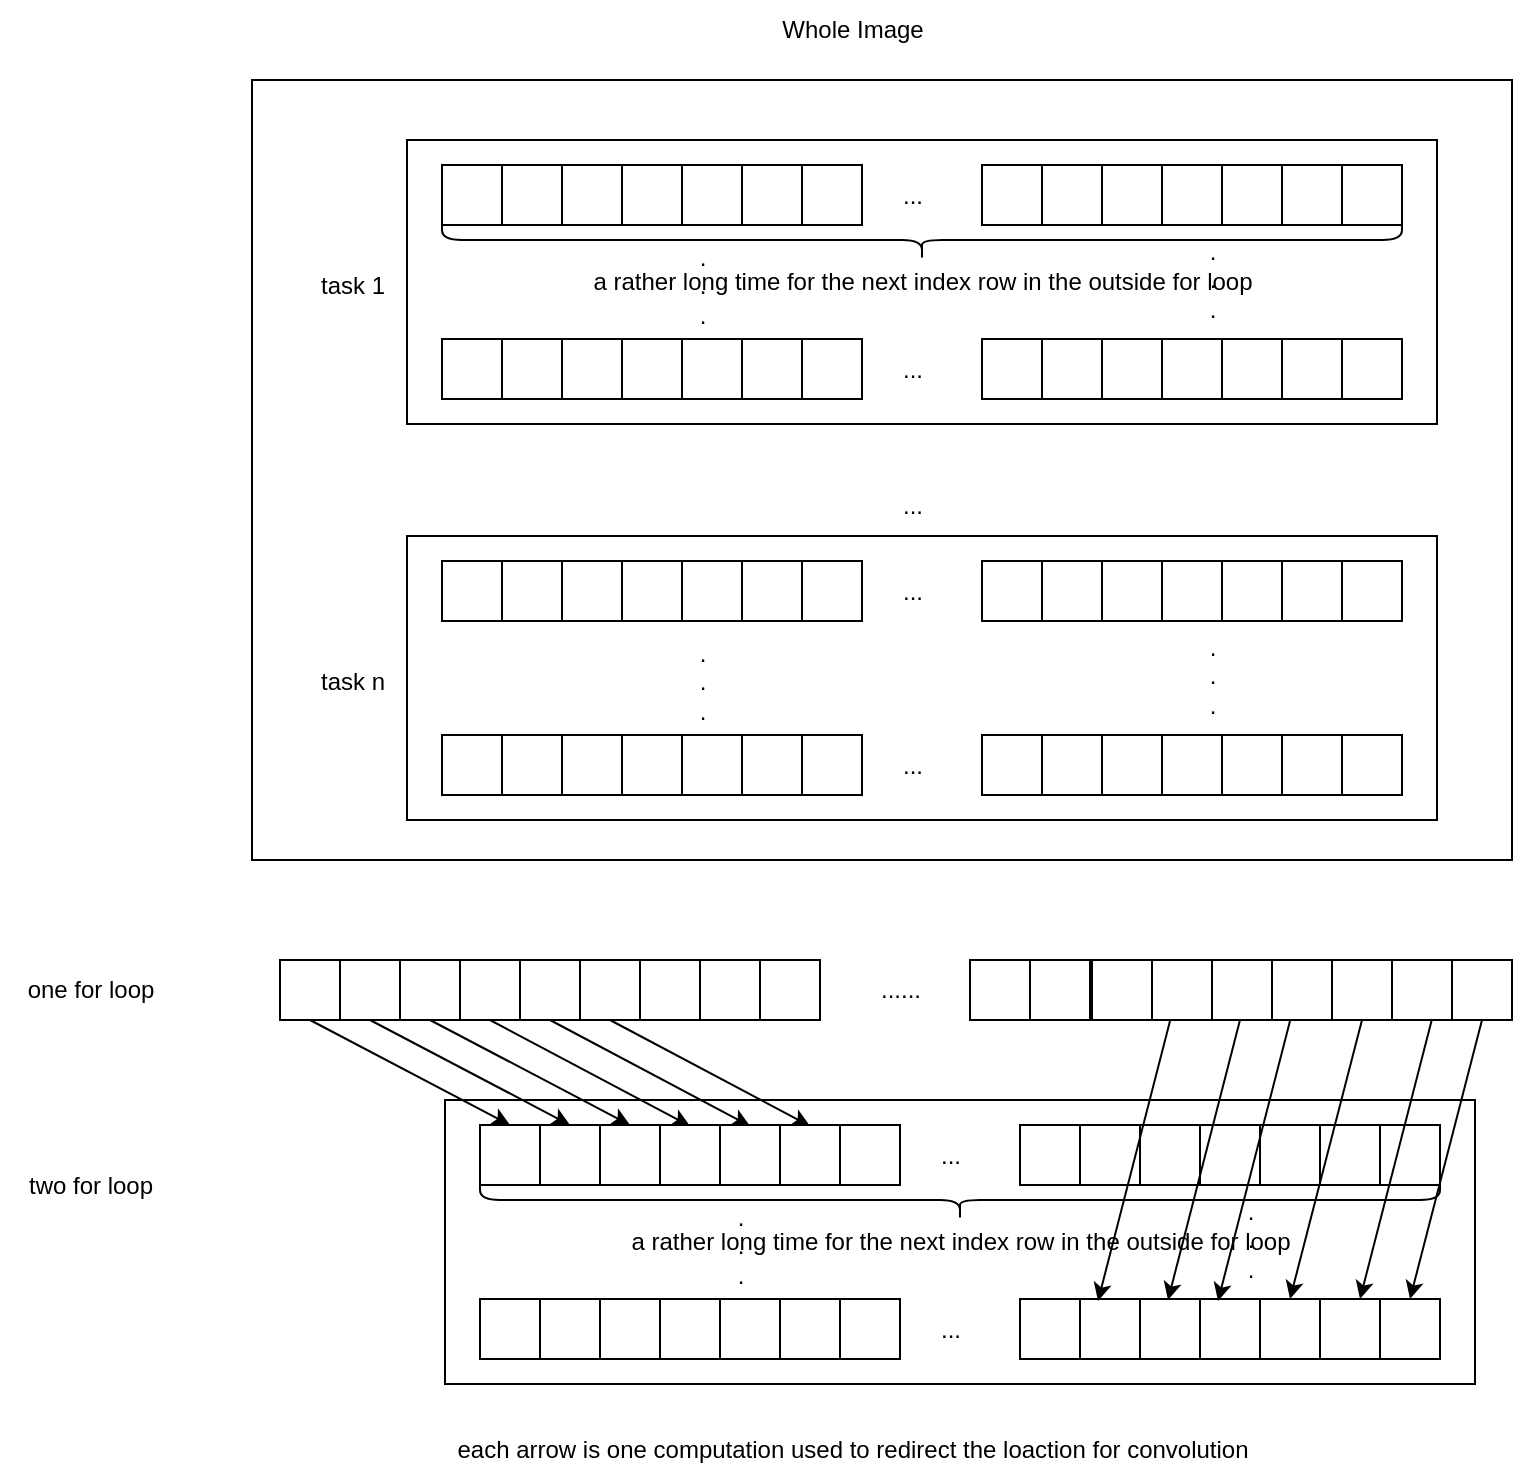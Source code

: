 <mxfile version="22.0.4" type="device">
  <diagram name="Page-1" id="N1jnjhs2TgwopPefJ2I7">
    <mxGraphModel dx="1363" dy="3126" grid="1" gridSize="10" guides="1" tooltips="1" connect="1" arrows="1" fold="1" page="1" pageScale="1" pageWidth="850" pageHeight="1100" math="0" shadow="0">
      <root>
        <mxCell id="0" />
        <mxCell id="1" parent="0" />
        <mxCell id="KQO8Vrs6MrCLd3Il5mY6-126" value="" style="rounded=0;whiteSpace=wrap;html=1;" vertex="1" parent="1">
          <mxGeometry x="246" y="750" width="630" height="390" as="geometry" />
        </mxCell>
        <mxCell id="KQO8Vrs6MrCLd3Il5mY6-127" value="a rather long time for the next index row in the outside for loop" style="rounded=0;whiteSpace=wrap;html=1;" vertex="1" parent="1">
          <mxGeometry x="323.5" y="780" width="515" height="142" as="geometry" />
        </mxCell>
        <mxCell id="KQO8Vrs6MrCLd3Il5mY6-128" value="" style="rounded=0;whiteSpace=wrap;html=1;" vertex="1" parent="1">
          <mxGeometry x="341" y="792.5" width="30" height="30" as="geometry" />
        </mxCell>
        <mxCell id="KQO8Vrs6MrCLd3Il5mY6-129" value="" style="rounded=0;whiteSpace=wrap;html=1;" vertex="1" parent="1">
          <mxGeometry x="371" y="792.5" width="30" height="30" as="geometry" />
        </mxCell>
        <mxCell id="KQO8Vrs6MrCLd3Il5mY6-130" value="" style="rounded=0;whiteSpace=wrap;html=1;" vertex="1" parent="1">
          <mxGeometry x="401" y="792.5" width="30" height="30" as="geometry" />
        </mxCell>
        <mxCell id="KQO8Vrs6MrCLd3Il5mY6-131" value="" style="rounded=0;whiteSpace=wrap;html=1;" vertex="1" parent="1">
          <mxGeometry x="431" y="792.5" width="30" height="30" as="geometry" />
        </mxCell>
        <mxCell id="KQO8Vrs6MrCLd3Il5mY6-132" value="" style="rounded=0;whiteSpace=wrap;html=1;" vertex="1" parent="1">
          <mxGeometry x="461" y="792.5" width="30" height="30" as="geometry" />
        </mxCell>
        <mxCell id="KQO8Vrs6MrCLd3Il5mY6-133" value="" style="rounded=0;whiteSpace=wrap;html=1;" vertex="1" parent="1">
          <mxGeometry x="491" y="792.5" width="30" height="30" as="geometry" />
        </mxCell>
        <mxCell id="KQO8Vrs6MrCLd3Il5mY6-134" value="" style="rounded=0;whiteSpace=wrap;html=1;" vertex="1" parent="1">
          <mxGeometry x="521" y="792.5" width="30" height="30" as="geometry" />
        </mxCell>
        <mxCell id="KQO8Vrs6MrCLd3Il5mY6-135" value="" style="rounded=0;whiteSpace=wrap;html=1;" vertex="1" parent="1">
          <mxGeometry x="611" y="792.5" width="30" height="30" as="geometry" />
        </mxCell>
        <mxCell id="KQO8Vrs6MrCLd3Il5mY6-136" value="" style="rounded=0;whiteSpace=wrap;html=1;" vertex="1" parent="1">
          <mxGeometry x="641" y="792.5" width="30" height="30" as="geometry" />
        </mxCell>
        <mxCell id="KQO8Vrs6MrCLd3Il5mY6-137" value="" style="rounded=0;whiteSpace=wrap;html=1;" vertex="1" parent="1">
          <mxGeometry x="671" y="792.5" width="30" height="30" as="geometry" />
        </mxCell>
        <mxCell id="KQO8Vrs6MrCLd3Il5mY6-138" value="" style="rounded=0;whiteSpace=wrap;html=1;" vertex="1" parent="1">
          <mxGeometry x="701" y="792.5" width="30" height="30" as="geometry" />
        </mxCell>
        <mxCell id="KQO8Vrs6MrCLd3Il5mY6-139" value="" style="rounded=0;whiteSpace=wrap;html=1;" vertex="1" parent="1">
          <mxGeometry x="731" y="792.5" width="30" height="30" as="geometry" />
        </mxCell>
        <mxCell id="KQO8Vrs6MrCLd3Il5mY6-140" value="" style="rounded=0;whiteSpace=wrap;html=1;" vertex="1" parent="1">
          <mxGeometry x="761" y="792.5" width="30" height="30" as="geometry" />
        </mxCell>
        <mxCell id="KQO8Vrs6MrCLd3Il5mY6-141" value="" style="rounded=0;whiteSpace=wrap;html=1;" vertex="1" parent="1">
          <mxGeometry x="791" y="792.5" width="30" height="30" as="geometry" />
        </mxCell>
        <mxCell id="KQO8Vrs6MrCLd3Il5mY6-142" value="..." style="text;html=1;align=center;verticalAlign=middle;resizable=0;points=[];autosize=1;strokeColor=none;fillColor=none;" vertex="1" parent="1">
          <mxGeometry x="561" y="792.5" width="30" height="30" as="geometry" />
        </mxCell>
        <mxCell id="KQO8Vrs6MrCLd3Il5mY6-143" value="" style="rounded=0;whiteSpace=wrap;html=1;" vertex="1" parent="1">
          <mxGeometry x="341" y="879.5" width="30" height="30" as="geometry" />
        </mxCell>
        <mxCell id="KQO8Vrs6MrCLd3Il5mY6-144" value="" style="rounded=0;whiteSpace=wrap;html=1;" vertex="1" parent="1">
          <mxGeometry x="371" y="879.5" width="30" height="30" as="geometry" />
        </mxCell>
        <mxCell id="KQO8Vrs6MrCLd3Il5mY6-145" value="" style="rounded=0;whiteSpace=wrap;html=1;" vertex="1" parent="1">
          <mxGeometry x="401" y="879.5" width="30" height="30" as="geometry" />
        </mxCell>
        <mxCell id="KQO8Vrs6MrCLd3Il5mY6-146" value="" style="rounded=0;whiteSpace=wrap;html=1;" vertex="1" parent="1">
          <mxGeometry x="431" y="879.5" width="30" height="30" as="geometry" />
        </mxCell>
        <mxCell id="KQO8Vrs6MrCLd3Il5mY6-147" value="" style="rounded=0;whiteSpace=wrap;html=1;" vertex="1" parent="1">
          <mxGeometry x="461" y="879.5" width="30" height="30" as="geometry" />
        </mxCell>
        <mxCell id="KQO8Vrs6MrCLd3Il5mY6-148" value="" style="rounded=0;whiteSpace=wrap;html=1;" vertex="1" parent="1">
          <mxGeometry x="491" y="879.5" width="30" height="30" as="geometry" />
        </mxCell>
        <mxCell id="KQO8Vrs6MrCLd3Il5mY6-149" value="" style="rounded=0;whiteSpace=wrap;html=1;" vertex="1" parent="1">
          <mxGeometry x="521" y="879.5" width="30" height="30" as="geometry" />
        </mxCell>
        <mxCell id="KQO8Vrs6MrCLd3Il5mY6-150" value="" style="rounded=0;whiteSpace=wrap;html=1;" vertex="1" parent="1">
          <mxGeometry x="611" y="879.5" width="30" height="30" as="geometry" />
        </mxCell>
        <mxCell id="KQO8Vrs6MrCLd3Il5mY6-151" value="" style="rounded=0;whiteSpace=wrap;html=1;" vertex="1" parent="1">
          <mxGeometry x="641" y="879.5" width="30" height="30" as="geometry" />
        </mxCell>
        <mxCell id="KQO8Vrs6MrCLd3Il5mY6-152" value="" style="rounded=0;whiteSpace=wrap;html=1;" vertex="1" parent="1">
          <mxGeometry x="671" y="879.5" width="30" height="30" as="geometry" />
        </mxCell>
        <mxCell id="KQO8Vrs6MrCLd3Il5mY6-153" value="" style="rounded=0;whiteSpace=wrap;html=1;" vertex="1" parent="1">
          <mxGeometry x="701" y="879.5" width="30" height="30" as="geometry" />
        </mxCell>
        <mxCell id="KQO8Vrs6MrCLd3Il5mY6-154" value="" style="rounded=0;whiteSpace=wrap;html=1;" vertex="1" parent="1">
          <mxGeometry x="731" y="879.5" width="30" height="30" as="geometry" />
        </mxCell>
        <mxCell id="KQO8Vrs6MrCLd3Il5mY6-155" value="" style="rounded=0;whiteSpace=wrap;html=1;" vertex="1" parent="1">
          <mxGeometry x="761" y="879.5" width="30" height="30" as="geometry" />
        </mxCell>
        <mxCell id="KQO8Vrs6MrCLd3Il5mY6-156" value="" style="rounded=0;whiteSpace=wrap;html=1;" vertex="1" parent="1">
          <mxGeometry x="791" y="879.5" width="30" height="30" as="geometry" />
        </mxCell>
        <mxCell id="KQO8Vrs6MrCLd3Il5mY6-157" value="..." style="text;html=1;align=center;verticalAlign=middle;resizable=0;points=[];autosize=1;strokeColor=none;fillColor=none;" vertex="1" parent="1">
          <mxGeometry x="561" y="879.5" width="30" height="30" as="geometry" />
        </mxCell>
        <mxCell id="KQO8Vrs6MrCLd3Il5mY6-158" value=".&lt;br&gt;.&lt;br&gt;.&lt;br&gt;" style="text;html=1;align=center;verticalAlign=middle;resizable=0;points=[];autosize=1;strokeColor=none;fillColor=none;" vertex="1" parent="1">
          <mxGeometry x="456" y="822.5" width="30" height="60" as="geometry" />
        </mxCell>
        <mxCell id="KQO8Vrs6MrCLd3Il5mY6-159" value=".&lt;br&gt;.&lt;br&gt;.&lt;br&gt;" style="text;html=1;align=center;verticalAlign=middle;resizable=0;points=[];autosize=1;strokeColor=none;fillColor=none;" vertex="1" parent="1">
          <mxGeometry x="711" y="819.5" width="30" height="60" as="geometry" />
        </mxCell>
        <mxCell id="KQO8Vrs6MrCLd3Il5mY6-160" value="task 1" style="text;html=1;align=center;verticalAlign=middle;resizable=0;points=[];autosize=1;strokeColor=none;fillColor=none;" vertex="1" parent="1">
          <mxGeometry x="266" y="837.5" width="60" height="30" as="geometry" />
        </mxCell>
        <mxCell id="KQO8Vrs6MrCLd3Il5mY6-161" value="..." style="text;html=1;align=center;verticalAlign=middle;resizable=0;points=[];autosize=1;strokeColor=none;fillColor=none;" vertex="1" parent="1">
          <mxGeometry x="561" y="948" width="30" height="30" as="geometry" />
        </mxCell>
        <mxCell id="KQO8Vrs6MrCLd3Il5mY6-162" value="" style="rounded=0;whiteSpace=wrap;html=1;" vertex="1" parent="1">
          <mxGeometry x="323.5" y="978" width="515" height="142" as="geometry" />
        </mxCell>
        <mxCell id="KQO8Vrs6MrCLd3Il5mY6-163" value="" style="rounded=0;whiteSpace=wrap;html=1;" vertex="1" parent="1">
          <mxGeometry x="341" y="990.5" width="30" height="30" as="geometry" />
        </mxCell>
        <mxCell id="KQO8Vrs6MrCLd3Il5mY6-164" value="" style="rounded=0;whiteSpace=wrap;html=1;" vertex="1" parent="1">
          <mxGeometry x="371" y="990.5" width="30" height="30" as="geometry" />
        </mxCell>
        <mxCell id="KQO8Vrs6MrCLd3Il5mY6-165" value="" style="rounded=0;whiteSpace=wrap;html=1;" vertex="1" parent="1">
          <mxGeometry x="401" y="990.5" width="30" height="30" as="geometry" />
        </mxCell>
        <mxCell id="KQO8Vrs6MrCLd3Il5mY6-166" value="" style="rounded=0;whiteSpace=wrap;html=1;" vertex="1" parent="1">
          <mxGeometry x="431" y="990.5" width="30" height="30" as="geometry" />
        </mxCell>
        <mxCell id="KQO8Vrs6MrCLd3Il5mY6-167" value="" style="rounded=0;whiteSpace=wrap;html=1;" vertex="1" parent="1">
          <mxGeometry x="461" y="990.5" width="30" height="30" as="geometry" />
        </mxCell>
        <mxCell id="KQO8Vrs6MrCLd3Il5mY6-168" value="" style="rounded=0;whiteSpace=wrap;html=1;" vertex="1" parent="1">
          <mxGeometry x="491" y="990.5" width="30" height="30" as="geometry" />
        </mxCell>
        <mxCell id="KQO8Vrs6MrCLd3Il5mY6-169" value="" style="rounded=0;whiteSpace=wrap;html=1;" vertex="1" parent="1">
          <mxGeometry x="521" y="990.5" width="30" height="30" as="geometry" />
        </mxCell>
        <mxCell id="KQO8Vrs6MrCLd3Il5mY6-170" value="" style="rounded=0;whiteSpace=wrap;html=1;" vertex="1" parent="1">
          <mxGeometry x="611" y="990.5" width="30" height="30" as="geometry" />
        </mxCell>
        <mxCell id="KQO8Vrs6MrCLd3Il5mY6-171" value="" style="rounded=0;whiteSpace=wrap;html=1;" vertex="1" parent="1">
          <mxGeometry x="641" y="990.5" width="30" height="30" as="geometry" />
        </mxCell>
        <mxCell id="KQO8Vrs6MrCLd3Il5mY6-172" value="" style="rounded=0;whiteSpace=wrap;html=1;" vertex="1" parent="1">
          <mxGeometry x="671" y="990.5" width="30" height="30" as="geometry" />
        </mxCell>
        <mxCell id="KQO8Vrs6MrCLd3Il5mY6-173" value="" style="rounded=0;whiteSpace=wrap;html=1;" vertex="1" parent="1">
          <mxGeometry x="701" y="990.5" width="30" height="30" as="geometry" />
        </mxCell>
        <mxCell id="KQO8Vrs6MrCLd3Il5mY6-174" value="" style="rounded=0;whiteSpace=wrap;html=1;" vertex="1" parent="1">
          <mxGeometry x="731" y="990.5" width="30" height="30" as="geometry" />
        </mxCell>
        <mxCell id="KQO8Vrs6MrCLd3Il5mY6-175" value="" style="rounded=0;whiteSpace=wrap;html=1;" vertex="1" parent="1">
          <mxGeometry x="761" y="990.5" width="30" height="30" as="geometry" />
        </mxCell>
        <mxCell id="KQO8Vrs6MrCLd3Il5mY6-176" value="" style="rounded=0;whiteSpace=wrap;html=1;" vertex="1" parent="1">
          <mxGeometry x="791" y="990.5" width="30" height="30" as="geometry" />
        </mxCell>
        <mxCell id="KQO8Vrs6MrCLd3Il5mY6-177" value="..." style="text;html=1;align=center;verticalAlign=middle;resizable=0;points=[];autosize=1;strokeColor=none;fillColor=none;" vertex="1" parent="1">
          <mxGeometry x="561" y="990.5" width="30" height="30" as="geometry" />
        </mxCell>
        <mxCell id="KQO8Vrs6MrCLd3Il5mY6-178" value="" style="rounded=0;whiteSpace=wrap;html=1;" vertex="1" parent="1">
          <mxGeometry x="341" y="1077.5" width="30" height="30" as="geometry" />
        </mxCell>
        <mxCell id="KQO8Vrs6MrCLd3Il5mY6-179" value="" style="rounded=0;whiteSpace=wrap;html=1;" vertex="1" parent="1">
          <mxGeometry x="371" y="1077.5" width="30" height="30" as="geometry" />
        </mxCell>
        <mxCell id="KQO8Vrs6MrCLd3Il5mY6-180" value="" style="rounded=0;whiteSpace=wrap;html=1;" vertex="1" parent="1">
          <mxGeometry x="401" y="1077.5" width="30" height="30" as="geometry" />
        </mxCell>
        <mxCell id="KQO8Vrs6MrCLd3Il5mY6-181" value="" style="rounded=0;whiteSpace=wrap;html=1;" vertex="1" parent="1">
          <mxGeometry x="431" y="1077.5" width="30" height="30" as="geometry" />
        </mxCell>
        <mxCell id="KQO8Vrs6MrCLd3Il5mY6-182" value="" style="rounded=0;whiteSpace=wrap;html=1;" vertex="1" parent="1">
          <mxGeometry x="461" y="1077.5" width="30" height="30" as="geometry" />
        </mxCell>
        <mxCell id="KQO8Vrs6MrCLd3Il5mY6-183" value="" style="rounded=0;whiteSpace=wrap;html=1;" vertex="1" parent="1">
          <mxGeometry x="491" y="1077.5" width="30" height="30" as="geometry" />
        </mxCell>
        <mxCell id="KQO8Vrs6MrCLd3Il5mY6-184" value="" style="rounded=0;whiteSpace=wrap;html=1;" vertex="1" parent="1">
          <mxGeometry x="521" y="1077.5" width="30" height="30" as="geometry" />
        </mxCell>
        <mxCell id="KQO8Vrs6MrCLd3Il5mY6-185" value="" style="rounded=0;whiteSpace=wrap;html=1;" vertex="1" parent="1">
          <mxGeometry x="611" y="1077.5" width="30" height="30" as="geometry" />
        </mxCell>
        <mxCell id="KQO8Vrs6MrCLd3Il5mY6-186" value="" style="rounded=0;whiteSpace=wrap;html=1;" vertex="1" parent="1">
          <mxGeometry x="641" y="1077.5" width="30" height="30" as="geometry" />
        </mxCell>
        <mxCell id="KQO8Vrs6MrCLd3Il5mY6-187" value="" style="rounded=0;whiteSpace=wrap;html=1;" vertex="1" parent="1">
          <mxGeometry x="671" y="1077.5" width="30" height="30" as="geometry" />
        </mxCell>
        <mxCell id="KQO8Vrs6MrCLd3Il5mY6-188" value="" style="rounded=0;whiteSpace=wrap;html=1;" vertex="1" parent="1">
          <mxGeometry x="701" y="1077.5" width="30" height="30" as="geometry" />
        </mxCell>
        <mxCell id="KQO8Vrs6MrCLd3Il5mY6-189" value="" style="rounded=0;whiteSpace=wrap;html=1;" vertex="1" parent="1">
          <mxGeometry x="731" y="1077.5" width="30" height="30" as="geometry" />
        </mxCell>
        <mxCell id="KQO8Vrs6MrCLd3Il5mY6-190" value="" style="rounded=0;whiteSpace=wrap;html=1;" vertex="1" parent="1">
          <mxGeometry x="761" y="1077.5" width="30" height="30" as="geometry" />
        </mxCell>
        <mxCell id="KQO8Vrs6MrCLd3Il5mY6-191" value="" style="rounded=0;whiteSpace=wrap;html=1;" vertex="1" parent="1">
          <mxGeometry x="791" y="1077.5" width="30" height="30" as="geometry" />
        </mxCell>
        <mxCell id="KQO8Vrs6MrCLd3Il5mY6-192" value="..." style="text;html=1;align=center;verticalAlign=middle;resizable=0;points=[];autosize=1;strokeColor=none;fillColor=none;" vertex="1" parent="1">
          <mxGeometry x="561" y="1077.5" width="30" height="30" as="geometry" />
        </mxCell>
        <mxCell id="KQO8Vrs6MrCLd3Il5mY6-193" value=".&lt;br&gt;.&lt;br&gt;.&lt;br&gt;" style="text;html=1;align=center;verticalAlign=middle;resizable=0;points=[];autosize=1;strokeColor=none;fillColor=none;" vertex="1" parent="1">
          <mxGeometry x="456" y="1020.5" width="30" height="60" as="geometry" />
        </mxCell>
        <mxCell id="KQO8Vrs6MrCLd3Il5mY6-194" value=".&lt;br&gt;.&lt;br&gt;.&lt;br&gt;" style="text;html=1;align=center;verticalAlign=middle;resizable=0;points=[];autosize=1;strokeColor=none;fillColor=none;" vertex="1" parent="1">
          <mxGeometry x="711" y="1017.5" width="30" height="60" as="geometry" />
        </mxCell>
        <mxCell id="KQO8Vrs6MrCLd3Il5mY6-195" value="task n" style="text;html=1;align=center;verticalAlign=middle;resizable=0;points=[];autosize=1;strokeColor=none;fillColor=none;" vertex="1" parent="1">
          <mxGeometry x="266" y="1035.5" width="60" height="30" as="geometry" />
        </mxCell>
        <mxCell id="KQO8Vrs6MrCLd3Il5mY6-196" value="Whole Image" style="text;html=1;align=center;verticalAlign=middle;resizable=0;points=[];autosize=1;strokeColor=none;fillColor=none;" vertex="1" parent="1">
          <mxGeometry x="501" y="710" width="90" height="30" as="geometry" />
        </mxCell>
        <mxCell id="KQO8Vrs6MrCLd3Il5mY6-197" value="" style="shape=curlyBracket;whiteSpace=wrap;html=1;rounded=1;labelPosition=left;verticalLabelPosition=middle;align=right;verticalAlign=middle;rotation=-90;" vertex="1" parent="1">
          <mxGeometry x="571" y="590" width="20" height="480" as="geometry" />
        </mxCell>
        <mxCell id="KQO8Vrs6MrCLd3Il5mY6-300" value="a rather long time for the next index row in the outside for loop" style="rounded=0;whiteSpace=wrap;html=1;" vertex="1" parent="1">
          <mxGeometry x="342.5" y="1260" width="515" height="142" as="geometry" />
        </mxCell>
        <mxCell id="KQO8Vrs6MrCLd3Il5mY6-301" value="" style="rounded=0;whiteSpace=wrap;html=1;" vertex="1" parent="1">
          <mxGeometry x="360" y="1272.5" width="30" height="30" as="geometry" />
        </mxCell>
        <mxCell id="KQO8Vrs6MrCLd3Il5mY6-302" value="" style="rounded=0;whiteSpace=wrap;html=1;" vertex="1" parent="1">
          <mxGeometry x="390" y="1272.5" width="30" height="30" as="geometry" />
        </mxCell>
        <mxCell id="KQO8Vrs6MrCLd3Il5mY6-303" value="" style="rounded=0;whiteSpace=wrap;html=1;" vertex="1" parent="1">
          <mxGeometry x="420" y="1272.5" width="30" height="30" as="geometry" />
        </mxCell>
        <mxCell id="KQO8Vrs6MrCLd3Il5mY6-304" value="" style="rounded=0;whiteSpace=wrap;html=1;" vertex="1" parent="1">
          <mxGeometry x="450" y="1272.5" width="30" height="30" as="geometry" />
        </mxCell>
        <mxCell id="KQO8Vrs6MrCLd3Il5mY6-305" value="" style="rounded=0;whiteSpace=wrap;html=1;" vertex="1" parent="1">
          <mxGeometry x="480" y="1272.5" width="30" height="30" as="geometry" />
        </mxCell>
        <mxCell id="KQO8Vrs6MrCLd3Il5mY6-306" value="" style="rounded=0;whiteSpace=wrap;html=1;" vertex="1" parent="1">
          <mxGeometry x="510" y="1272.5" width="30" height="30" as="geometry" />
        </mxCell>
        <mxCell id="KQO8Vrs6MrCLd3Il5mY6-307" value="" style="rounded=0;whiteSpace=wrap;html=1;" vertex="1" parent="1">
          <mxGeometry x="540" y="1272.5" width="30" height="30" as="geometry" />
        </mxCell>
        <mxCell id="KQO8Vrs6MrCLd3Il5mY6-308" value="" style="rounded=0;whiteSpace=wrap;html=1;" vertex="1" parent="1">
          <mxGeometry x="630" y="1272.5" width="30" height="30" as="geometry" />
        </mxCell>
        <mxCell id="KQO8Vrs6MrCLd3Il5mY6-309" value="" style="rounded=0;whiteSpace=wrap;html=1;" vertex="1" parent="1">
          <mxGeometry x="660" y="1272.5" width="30" height="30" as="geometry" />
        </mxCell>
        <mxCell id="KQO8Vrs6MrCLd3Il5mY6-310" value="" style="rounded=0;whiteSpace=wrap;html=1;" vertex="1" parent="1">
          <mxGeometry x="690" y="1272.5" width="30" height="30" as="geometry" />
        </mxCell>
        <mxCell id="KQO8Vrs6MrCLd3Il5mY6-311" value="" style="rounded=0;whiteSpace=wrap;html=1;" vertex="1" parent="1">
          <mxGeometry x="720" y="1272.5" width="30" height="30" as="geometry" />
        </mxCell>
        <mxCell id="KQO8Vrs6MrCLd3Il5mY6-312" value="" style="rounded=0;whiteSpace=wrap;html=1;" vertex="1" parent="1">
          <mxGeometry x="750" y="1272.5" width="30" height="30" as="geometry" />
        </mxCell>
        <mxCell id="KQO8Vrs6MrCLd3Il5mY6-313" value="" style="rounded=0;whiteSpace=wrap;html=1;" vertex="1" parent="1">
          <mxGeometry x="780" y="1272.5" width="30" height="30" as="geometry" />
        </mxCell>
        <mxCell id="KQO8Vrs6MrCLd3Il5mY6-314" value="" style="rounded=0;whiteSpace=wrap;html=1;" vertex="1" parent="1">
          <mxGeometry x="810" y="1272.5" width="30" height="30" as="geometry" />
        </mxCell>
        <mxCell id="KQO8Vrs6MrCLd3Il5mY6-315" value="..." style="text;html=1;align=center;verticalAlign=middle;resizable=0;points=[];autosize=1;strokeColor=none;fillColor=none;" vertex="1" parent="1">
          <mxGeometry x="580" y="1272.5" width="30" height="30" as="geometry" />
        </mxCell>
        <mxCell id="KQO8Vrs6MrCLd3Il5mY6-316" value="" style="rounded=0;whiteSpace=wrap;html=1;" vertex="1" parent="1">
          <mxGeometry x="360" y="1359.5" width="30" height="30" as="geometry" />
        </mxCell>
        <mxCell id="KQO8Vrs6MrCLd3Il5mY6-317" value="" style="rounded=0;whiteSpace=wrap;html=1;" vertex="1" parent="1">
          <mxGeometry x="390" y="1359.5" width="30" height="30" as="geometry" />
        </mxCell>
        <mxCell id="KQO8Vrs6MrCLd3Il5mY6-318" value="" style="rounded=0;whiteSpace=wrap;html=1;" vertex="1" parent="1">
          <mxGeometry x="420" y="1359.5" width="30" height="30" as="geometry" />
        </mxCell>
        <mxCell id="KQO8Vrs6MrCLd3Il5mY6-319" value="" style="rounded=0;whiteSpace=wrap;html=1;" vertex="1" parent="1">
          <mxGeometry x="450" y="1359.5" width="30" height="30" as="geometry" />
        </mxCell>
        <mxCell id="KQO8Vrs6MrCLd3Il5mY6-320" value="" style="rounded=0;whiteSpace=wrap;html=1;" vertex="1" parent="1">
          <mxGeometry x="480" y="1359.5" width="30" height="30" as="geometry" />
        </mxCell>
        <mxCell id="KQO8Vrs6MrCLd3Il5mY6-321" value="" style="rounded=0;whiteSpace=wrap;html=1;" vertex="1" parent="1">
          <mxGeometry x="510" y="1359.5" width="30" height="30" as="geometry" />
        </mxCell>
        <mxCell id="KQO8Vrs6MrCLd3Il5mY6-322" value="" style="rounded=0;whiteSpace=wrap;html=1;" vertex="1" parent="1">
          <mxGeometry x="540" y="1359.5" width="30" height="30" as="geometry" />
        </mxCell>
        <mxCell id="KQO8Vrs6MrCLd3Il5mY6-323" value="" style="rounded=0;whiteSpace=wrap;html=1;" vertex="1" parent="1">
          <mxGeometry x="630" y="1359.5" width="30" height="30" as="geometry" />
        </mxCell>
        <mxCell id="KQO8Vrs6MrCLd3Il5mY6-324" value="" style="rounded=0;whiteSpace=wrap;html=1;" vertex="1" parent="1">
          <mxGeometry x="660" y="1359.5" width="30" height="30" as="geometry" />
        </mxCell>
        <mxCell id="KQO8Vrs6MrCLd3Il5mY6-325" value="" style="rounded=0;whiteSpace=wrap;html=1;" vertex="1" parent="1">
          <mxGeometry x="690" y="1359.5" width="30" height="30" as="geometry" />
        </mxCell>
        <mxCell id="KQO8Vrs6MrCLd3Il5mY6-326" value="" style="rounded=0;whiteSpace=wrap;html=1;" vertex="1" parent="1">
          <mxGeometry x="720" y="1359.5" width="30" height="30" as="geometry" />
        </mxCell>
        <mxCell id="KQO8Vrs6MrCLd3Il5mY6-327" value="" style="rounded=0;whiteSpace=wrap;html=1;" vertex="1" parent="1">
          <mxGeometry x="750" y="1359.5" width="30" height="30" as="geometry" />
        </mxCell>
        <mxCell id="KQO8Vrs6MrCLd3Il5mY6-328" value="" style="rounded=0;whiteSpace=wrap;html=1;" vertex="1" parent="1">
          <mxGeometry x="780" y="1359.5" width="30" height="30" as="geometry" />
        </mxCell>
        <mxCell id="KQO8Vrs6MrCLd3Il5mY6-329" value="" style="rounded=0;whiteSpace=wrap;html=1;" vertex="1" parent="1">
          <mxGeometry x="810" y="1359.5" width="30" height="30" as="geometry" />
        </mxCell>
        <mxCell id="KQO8Vrs6MrCLd3Il5mY6-330" value="..." style="text;html=1;align=center;verticalAlign=middle;resizable=0;points=[];autosize=1;strokeColor=none;fillColor=none;" vertex="1" parent="1">
          <mxGeometry x="580" y="1359.5" width="30" height="30" as="geometry" />
        </mxCell>
        <mxCell id="KQO8Vrs6MrCLd3Il5mY6-331" value=".&lt;br&gt;.&lt;br&gt;.&lt;br&gt;" style="text;html=1;align=center;verticalAlign=middle;resizable=0;points=[];autosize=1;strokeColor=none;fillColor=none;" vertex="1" parent="1">
          <mxGeometry x="475" y="1302.5" width="30" height="60" as="geometry" />
        </mxCell>
        <mxCell id="KQO8Vrs6MrCLd3Il5mY6-332" value=".&lt;br&gt;.&lt;br&gt;.&lt;br&gt;" style="text;html=1;align=center;verticalAlign=middle;resizable=0;points=[];autosize=1;strokeColor=none;fillColor=none;" vertex="1" parent="1">
          <mxGeometry x="730" y="1299.5" width="30" height="60" as="geometry" />
        </mxCell>
        <mxCell id="KQO8Vrs6MrCLd3Il5mY6-333" value="" style="shape=curlyBracket;whiteSpace=wrap;html=1;rounded=1;labelPosition=left;verticalLabelPosition=middle;align=right;verticalAlign=middle;rotation=-90;" vertex="1" parent="1">
          <mxGeometry x="590" y="1070" width="20" height="480" as="geometry" />
        </mxCell>
        <mxCell id="KQO8Vrs6MrCLd3Il5mY6-334" value="" style="rounded=0;whiteSpace=wrap;html=1;" vertex="1" parent="1">
          <mxGeometry x="260" y="1190" width="30" height="30" as="geometry" />
        </mxCell>
        <mxCell id="KQO8Vrs6MrCLd3Il5mY6-335" value="" style="rounded=0;whiteSpace=wrap;html=1;" vertex="1" parent="1">
          <mxGeometry x="290" y="1190" width="30" height="30" as="geometry" />
        </mxCell>
        <mxCell id="KQO8Vrs6MrCLd3Il5mY6-336" value="" style="rounded=0;whiteSpace=wrap;html=1;" vertex="1" parent="1">
          <mxGeometry x="320" y="1190" width="30" height="30" as="geometry" />
        </mxCell>
        <mxCell id="KQO8Vrs6MrCLd3Il5mY6-337" value="" style="rounded=0;whiteSpace=wrap;html=1;" vertex="1" parent="1">
          <mxGeometry x="350" y="1190" width="30" height="30" as="geometry" />
        </mxCell>
        <mxCell id="KQO8Vrs6MrCLd3Il5mY6-338" value="" style="rounded=0;whiteSpace=wrap;html=1;" vertex="1" parent="1">
          <mxGeometry x="380" y="1190" width="30" height="30" as="geometry" />
        </mxCell>
        <mxCell id="KQO8Vrs6MrCLd3Il5mY6-339" value="" style="rounded=0;whiteSpace=wrap;html=1;" vertex="1" parent="1">
          <mxGeometry x="410" y="1190" width="30" height="30" as="geometry" />
        </mxCell>
        <mxCell id="KQO8Vrs6MrCLd3Il5mY6-340" value="" style="rounded=0;whiteSpace=wrap;html=1;" vertex="1" parent="1">
          <mxGeometry x="440" y="1190" width="30" height="30" as="geometry" />
        </mxCell>
        <mxCell id="KQO8Vrs6MrCLd3Il5mY6-341" value="" style="rounded=0;whiteSpace=wrap;html=1;" vertex="1" parent="1">
          <mxGeometry x="666" y="1190" width="30" height="30" as="geometry" />
        </mxCell>
        <mxCell id="KQO8Vrs6MrCLd3Il5mY6-342" value="" style="rounded=0;whiteSpace=wrap;html=1;" vertex="1" parent="1">
          <mxGeometry x="696" y="1190" width="30" height="30" as="geometry" />
        </mxCell>
        <mxCell id="KQO8Vrs6MrCLd3Il5mY6-343" value="" style="rounded=0;whiteSpace=wrap;html=1;" vertex="1" parent="1">
          <mxGeometry x="726" y="1190" width="30" height="30" as="geometry" />
        </mxCell>
        <mxCell id="KQO8Vrs6MrCLd3Il5mY6-344" value="" style="rounded=0;whiteSpace=wrap;html=1;" vertex="1" parent="1">
          <mxGeometry x="756" y="1190" width="30" height="30" as="geometry" />
        </mxCell>
        <mxCell id="KQO8Vrs6MrCLd3Il5mY6-345" value="" style="rounded=0;whiteSpace=wrap;html=1;" vertex="1" parent="1">
          <mxGeometry x="786" y="1190" width="30" height="30" as="geometry" />
        </mxCell>
        <mxCell id="KQO8Vrs6MrCLd3Il5mY6-346" value="" style="rounded=0;whiteSpace=wrap;html=1;" vertex="1" parent="1">
          <mxGeometry x="816" y="1190" width="30" height="30" as="geometry" />
        </mxCell>
        <mxCell id="KQO8Vrs6MrCLd3Il5mY6-347" value="" style="rounded=0;whiteSpace=wrap;html=1;" vertex="1" parent="1">
          <mxGeometry x="846" y="1190" width="30" height="30" as="geometry" />
        </mxCell>
        <mxCell id="KQO8Vrs6MrCLd3Il5mY6-349" value="one for loop" style="text;html=1;align=center;verticalAlign=middle;resizable=0;points=[];autosize=1;strokeColor=none;fillColor=none;" vertex="1" parent="1">
          <mxGeometry x="120" y="1190" width="90" height="30" as="geometry" />
        </mxCell>
        <mxCell id="KQO8Vrs6MrCLd3Il5mY6-351" value="two for loop" style="text;html=1;align=center;verticalAlign=middle;resizable=0;points=[];autosize=1;strokeColor=none;fillColor=none;" vertex="1" parent="1">
          <mxGeometry x="120" y="1288" width="90" height="30" as="geometry" />
        </mxCell>
        <mxCell id="KQO8Vrs6MrCLd3Il5mY6-356" value="" style="rounded=0;whiteSpace=wrap;html=1;" vertex="1" parent="1">
          <mxGeometry x="605" y="1190" width="30" height="30" as="geometry" />
        </mxCell>
        <mxCell id="KQO8Vrs6MrCLd3Il5mY6-357" value="" style="rounded=0;whiteSpace=wrap;html=1;" vertex="1" parent="1">
          <mxGeometry x="635" y="1190" width="30" height="30" as="geometry" />
        </mxCell>
        <mxCell id="KQO8Vrs6MrCLd3Il5mY6-358" value="" style="rounded=0;whiteSpace=wrap;html=1;" vertex="1" parent="1">
          <mxGeometry x="470" y="1190" width="30" height="30" as="geometry" />
        </mxCell>
        <mxCell id="KQO8Vrs6MrCLd3Il5mY6-359" value="" style="rounded=0;whiteSpace=wrap;html=1;" vertex="1" parent="1">
          <mxGeometry x="500" y="1190" width="30" height="30" as="geometry" />
        </mxCell>
        <mxCell id="KQO8Vrs6MrCLd3Il5mY6-361" value="......" style="text;html=1;align=center;verticalAlign=middle;resizable=0;points=[];autosize=1;strokeColor=none;fillColor=none;" vertex="1" parent="1">
          <mxGeometry x="550" y="1190" width="40" height="30" as="geometry" />
        </mxCell>
        <mxCell id="KQO8Vrs6MrCLd3Il5mY6-362" value="" style="endArrow=classic;html=1;rounded=0;exitX=0.5;exitY=1;exitDx=0;exitDy=0;entryX=0.5;entryY=0;entryDx=0;entryDy=0;" edge="1" parent="1" source="KQO8Vrs6MrCLd3Il5mY6-334" target="KQO8Vrs6MrCLd3Il5mY6-301">
          <mxGeometry width="50" height="50" relative="1" as="geometry">
            <mxPoint x="600" y="960" as="sourcePoint" />
            <mxPoint x="650" y="910" as="targetPoint" />
          </mxGeometry>
        </mxCell>
        <mxCell id="KQO8Vrs6MrCLd3Il5mY6-364" value="" style="endArrow=classic;html=1;rounded=0;exitX=0.5;exitY=1;exitDx=0;exitDy=0;entryX=0.5;entryY=0;entryDx=0;entryDy=0;" edge="1" parent="1" source="KQO8Vrs6MrCLd3Il5mY6-335" target="KQO8Vrs6MrCLd3Il5mY6-302">
          <mxGeometry width="50" height="50" relative="1" as="geometry">
            <mxPoint x="285" y="1230" as="sourcePoint" />
            <mxPoint x="385" y="1283" as="targetPoint" />
          </mxGeometry>
        </mxCell>
        <mxCell id="KQO8Vrs6MrCLd3Il5mY6-365" value="" style="endArrow=classic;html=1;rounded=0;exitX=0.5;exitY=1;exitDx=0;exitDy=0;entryX=0.5;entryY=0;entryDx=0;entryDy=0;" edge="1" parent="1" source="KQO8Vrs6MrCLd3Il5mY6-336" target="KQO8Vrs6MrCLd3Il5mY6-303">
          <mxGeometry width="50" height="50" relative="1" as="geometry">
            <mxPoint x="323" y="1230" as="sourcePoint" />
            <mxPoint x="415" y="1283" as="targetPoint" />
          </mxGeometry>
        </mxCell>
        <mxCell id="KQO8Vrs6MrCLd3Il5mY6-366" value="" style="endArrow=classic;html=1;rounded=0;exitX=0.5;exitY=1;exitDx=0;exitDy=0;entryX=0.5;entryY=0;entryDx=0;entryDy=0;" edge="1" parent="1">
          <mxGeometry width="50" height="50" relative="1" as="geometry">
            <mxPoint x="365" y="1220" as="sourcePoint" />
            <mxPoint x="465" y="1273" as="targetPoint" />
          </mxGeometry>
        </mxCell>
        <mxCell id="KQO8Vrs6MrCLd3Il5mY6-367" value="" style="endArrow=classic;html=1;rounded=0;exitX=0.5;exitY=1;exitDx=0;exitDy=0;entryX=0.5;entryY=0;entryDx=0;entryDy=0;" edge="1" parent="1">
          <mxGeometry width="50" height="50" relative="1" as="geometry">
            <mxPoint x="395" y="1220" as="sourcePoint" />
            <mxPoint x="495" y="1273" as="targetPoint" />
          </mxGeometry>
        </mxCell>
        <mxCell id="KQO8Vrs6MrCLd3Il5mY6-368" value="" style="endArrow=classic;html=1;rounded=0;exitX=0.5;exitY=1;exitDx=0;exitDy=0;entryX=0.5;entryY=0;entryDx=0;entryDy=0;" edge="1" parent="1">
          <mxGeometry width="50" height="50" relative="1" as="geometry">
            <mxPoint x="425" y="1220" as="sourcePoint" />
            <mxPoint x="525" y="1273" as="targetPoint" />
          </mxGeometry>
        </mxCell>
        <mxCell id="KQO8Vrs6MrCLd3Il5mY6-369" value="" style="endArrow=classic;html=1;rounded=0;exitX=0.5;exitY=1;exitDx=0;exitDy=0;entryX=0.5;entryY=0;entryDx=0;entryDy=0;" edge="1" parent="1" source="KQO8Vrs6MrCLd3Il5mY6-347" target="KQO8Vrs6MrCLd3Il5mY6-329">
          <mxGeometry width="50" height="50" relative="1" as="geometry">
            <mxPoint x="285" y="1230" as="sourcePoint" />
            <mxPoint x="385" y="1283" as="targetPoint" />
          </mxGeometry>
        </mxCell>
        <mxCell id="KQO8Vrs6MrCLd3Il5mY6-371" value="" style="endArrow=classic;html=1;rounded=0;exitX=0.5;exitY=1;exitDx=0;exitDy=0;entryX=0.5;entryY=0;entryDx=0;entryDy=0;" edge="1" parent="1">
          <mxGeometry width="50" height="50" relative="1" as="geometry">
            <mxPoint x="836" y="1219.5" as="sourcePoint" />
            <mxPoint x="800" y="1359.5" as="targetPoint" />
          </mxGeometry>
        </mxCell>
        <mxCell id="KQO8Vrs6MrCLd3Il5mY6-372" value="" style="endArrow=classic;html=1;rounded=0;exitX=0.5;exitY=1;exitDx=0;exitDy=0;entryX=0.5;entryY=0;entryDx=0;entryDy=0;" edge="1" parent="1" source="KQO8Vrs6MrCLd3Il5mY6-345" target="KQO8Vrs6MrCLd3Il5mY6-327">
          <mxGeometry width="50" height="50" relative="1" as="geometry">
            <mxPoint x="846" y="1229.5" as="sourcePoint" />
            <mxPoint x="810" y="1369.5" as="targetPoint" />
          </mxGeometry>
        </mxCell>
        <mxCell id="KQO8Vrs6MrCLd3Il5mY6-373" value="" style="endArrow=classic;html=1;rounded=0;exitX=0.5;exitY=1;exitDx=0;exitDy=0;entryX=0.5;entryY=0;entryDx=0;entryDy=0;" edge="1" parent="1">
          <mxGeometry width="50" height="50" relative="1" as="geometry">
            <mxPoint x="765" y="1220.5" as="sourcePoint" />
            <mxPoint x="729" y="1360.5" as="targetPoint" />
          </mxGeometry>
        </mxCell>
        <mxCell id="KQO8Vrs6MrCLd3Il5mY6-374" value="" style="endArrow=classic;html=1;rounded=0;exitX=0.5;exitY=1;exitDx=0;exitDy=0;entryX=0.5;entryY=0;entryDx=0;entryDy=0;" edge="1" parent="1">
          <mxGeometry width="50" height="50" relative="1" as="geometry">
            <mxPoint x="740" y="1220" as="sourcePoint" />
            <mxPoint x="704" y="1360" as="targetPoint" />
          </mxGeometry>
        </mxCell>
        <mxCell id="KQO8Vrs6MrCLd3Il5mY6-375" value="" style="endArrow=classic;html=1;rounded=0;exitX=0.5;exitY=1;exitDx=0;exitDy=0;entryX=0.5;entryY=0;entryDx=0;entryDy=0;" edge="1" parent="1">
          <mxGeometry width="50" height="50" relative="1" as="geometry">
            <mxPoint x="705" y="1220.5" as="sourcePoint" />
            <mxPoint x="669" y="1360.5" as="targetPoint" />
          </mxGeometry>
        </mxCell>
        <mxCell id="KQO8Vrs6MrCLd3Il5mY6-376" value="each arrow is one computation used to redirect the loaction for convolution" style="text;html=1;align=center;verticalAlign=middle;resizable=0;points=[];autosize=1;strokeColor=none;fillColor=none;" vertex="1" parent="1">
          <mxGeometry x="336" y="1420" width="420" height="30" as="geometry" />
        </mxCell>
      </root>
    </mxGraphModel>
  </diagram>
</mxfile>
